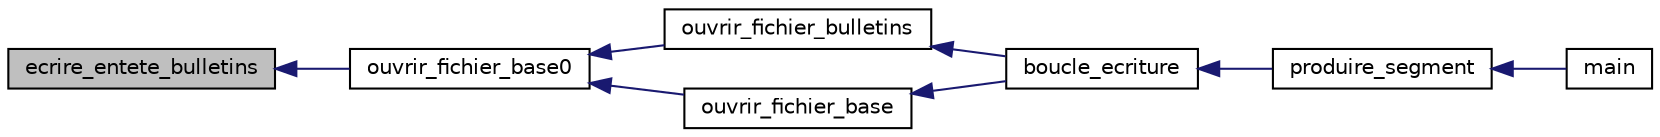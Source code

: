 digraph "ecrire_entete_bulletins"
{
 // INTERACTIVE_SVG=YES
  edge [fontname="Helvetica",fontsize="10",labelfontname="Helvetica",labelfontsize="10"];
  node [fontname="Helvetica",fontsize="10",shape=record];
  rankdir="LR";
  Node37 [label="ecrire_entete_bulletins",height=0.2,width=0.4,color="black", fillcolor="grey75", style="filled", fontcolor="black"];
  Node37 -> Node38 [dir="back",color="midnightblue",fontsize="10",style="solid",fontname="Helvetica"];
  Node38 [label="ouvrir_fichier_base0",height=0.2,width=0.4,color="black", fillcolor="white", style="filled",URL="$fonctions__auxiliaires_8h.html#aa23b720b129a327fe2cb677ab2c90a31",tooltip="Ouvre une base de données de type table (bulletins + lignes) en écriture pour un segment d&#39;exécution ..."];
  Node38 -> Node39 [dir="back",color="midnightblue",fontsize="10",style="solid",fontname="Helvetica"];
  Node39 [label="ouvrir_fichier_bulletins",height=0.2,width=0.4,color="black", fillcolor="white", style="filled",URL="$fonctions__auxiliaires_8h.html#a0f11a266115e98b2536637a1ad8b05f7",tooltip="Ouvre une base de données de bulletins en écriture pour un segment d&#39;exécution donné. "];
  Node39 -> Node40 [dir="back",color="midnightblue",fontsize="10",style="solid",fontname="Helvetica"];
  Node40 [label="boucle_ecriture",height=0.2,width=0.4,color="black", fillcolor="white", style="filled",URL="$table_8cpp.html#a666a48e623a324e4c739c91c1ea9adf7",tooltip="Lance l&#39;écriture des fichiers Bulletins.paie.csv et Table....csv pour un segment des données de paye..."];
  Node40 -> Node41 [dir="back",color="midnightblue",fontsize="10",style="solid",fontname="Helvetica"];
  Node41 [label="produire_segment",height=0.2,width=0.4,color="black", fillcolor="white", style="filled",URL="$lhx_2main_8cpp.html#abb1f1ad236423a832fd1efa1e9deeafa",tooltip="Pour un segment donné (sous-ensemble de bases de paye XML), redécoupe le segment en partie égales ou ..."];
  Node41 -> Node42 [dir="back",color="midnightblue",fontsize="10",style="solid",fontname="Helvetica"];
  Node42 [label="main",height=0.2,width=0.4,color="black", fillcolor="white", style="filled",URL="$lhx_2main_8cpp.html#a3c04138a5bfe5d72780bb7e82a18e627"];
  Node38 -> Node43 [dir="back",color="midnightblue",fontsize="10",style="solid",fontname="Helvetica"];
  Node43 [label="ouvrir_fichier_base",height=0.2,width=0.4,color="black", fillcolor="white", style="filled",URL="$fonctions__auxiliaires_8h.html#a9d4a78ef3abcba5f8462b78f5c135650",tooltip="Ouvre une base de données de type table (bulletins + lignes) en écriture pour un segment d&#39;exécution ..."];
  Node43 -> Node40 [dir="back",color="midnightblue",fontsize="10",style="solid",fontname="Helvetica"];
}

